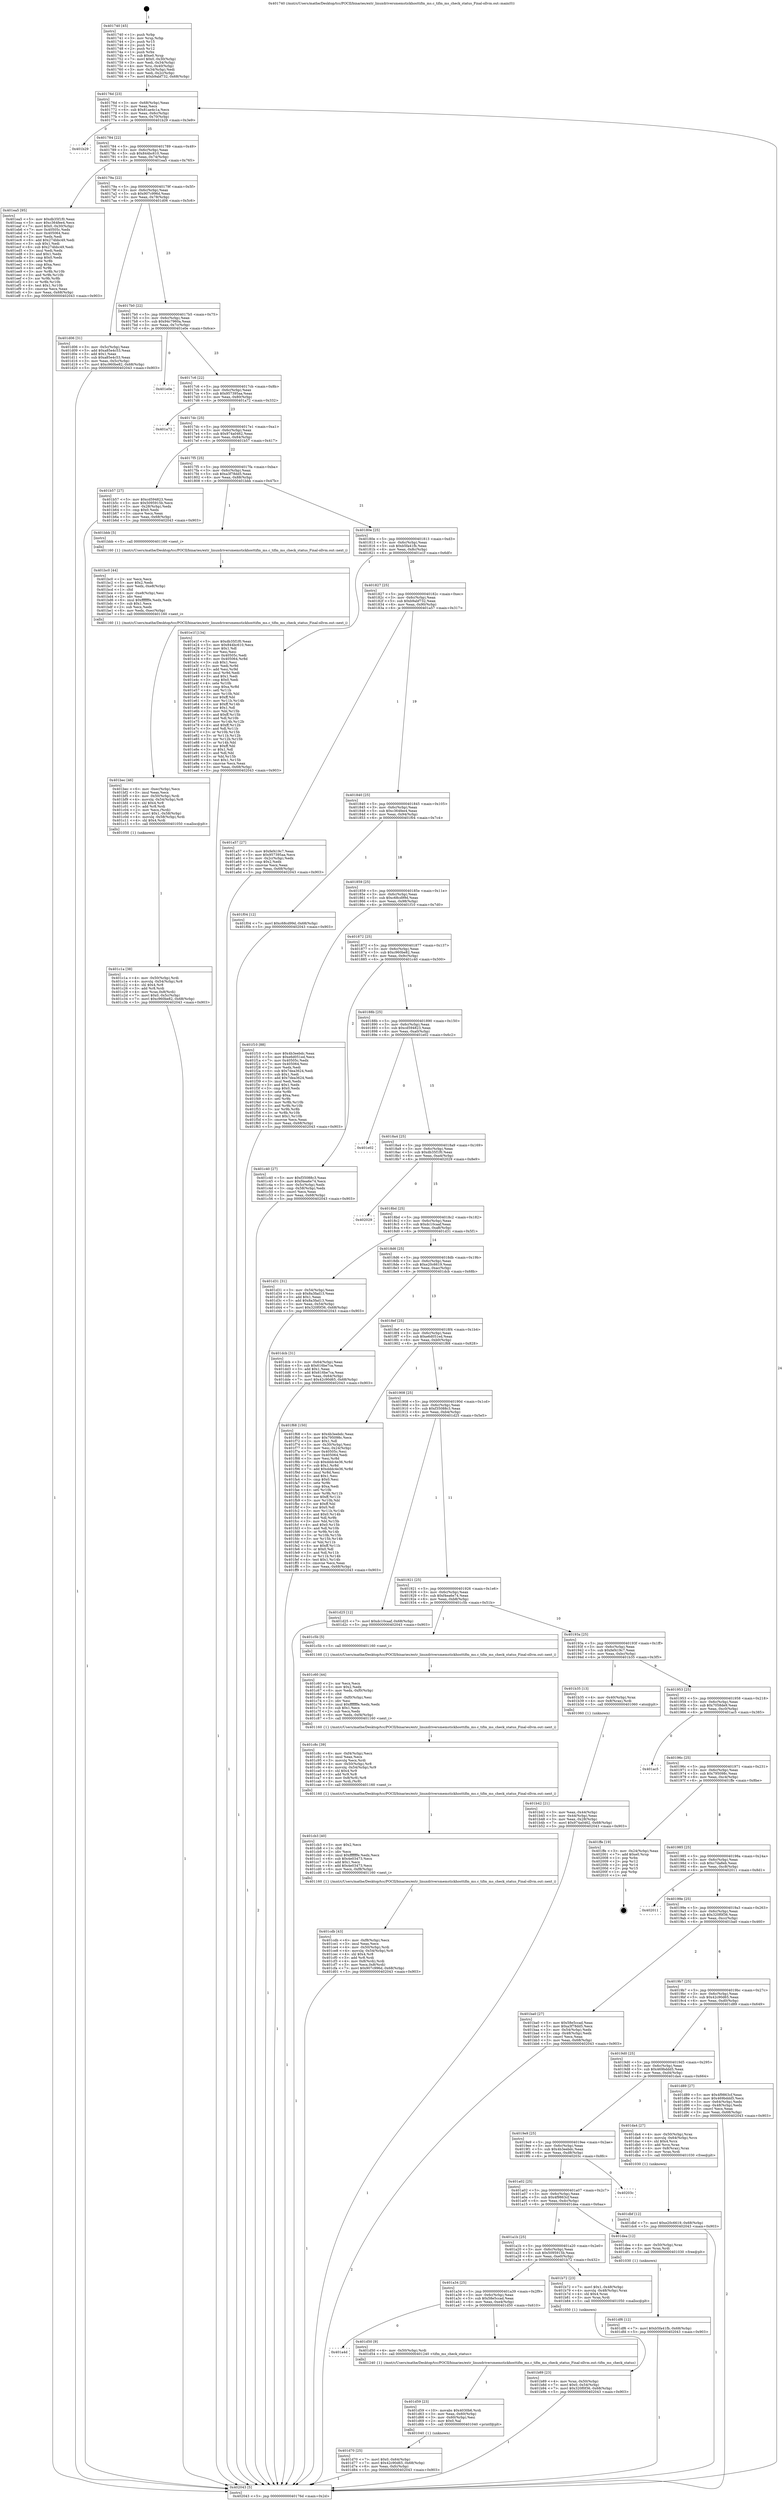 digraph "0x401740" {
  label = "0x401740 (/mnt/c/Users/mathe/Desktop/tcc/POCII/binaries/extr_linuxdriversmemstickhosttifm_ms.c_tifm_ms_check_status_Final-ollvm.out::main(0))"
  labelloc = "t"
  node[shape=record]

  Entry [label="",width=0.3,height=0.3,shape=circle,fillcolor=black,style=filled]
  "0x40176d" [label="{
     0x40176d [23]\l
     | [instrs]\l
     &nbsp;&nbsp;0x40176d \<+3\>: mov -0x68(%rbp),%eax\l
     &nbsp;&nbsp;0x401770 \<+2\>: mov %eax,%ecx\l
     &nbsp;&nbsp;0x401772 \<+6\>: sub $0x81ae4c1a,%ecx\l
     &nbsp;&nbsp;0x401778 \<+3\>: mov %eax,-0x6c(%rbp)\l
     &nbsp;&nbsp;0x40177b \<+3\>: mov %ecx,-0x70(%rbp)\l
     &nbsp;&nbsp;0x40177e \<+6\>: je 0000000000401b29 \<main+0x3e9\>\l
  }"]
  "0x401b29" [label="{
     0x401b29\l
  }", style=dashed]
  "0x401784" [label="{
     0x401784 [22]\l
     | [instrs]\l
     &nbsp;&nbsp;0x401784 \<+5\>: jmp 0000000000401789 \<main+0x49\>\l
     &nbsp;&nbsp;0x401789 \<+3\>: mov -0x6c(%rbp),%eax\l
     &nbsp;&nbsp;0x40178c \<+5\>: sub $0x844bc610,%eax\l
     &nbsp;&nbsp;0x401791 \<+3\>: mov %eax,-0x74(%rbp)\l
     &nbsp;&nbsp;0x401794 \<+6\>: je 0000000000401ea5 \<main+0x765\>\l
  }"]
  Exit [label="",width=0.3,height=0.3,shape=circle,fillcolor=black,style=filled,peripheries=2]
  "0x401ea5" [label="{
     0x401ea5 [95]\l
     | [instrs]\l
     &nbsp;&nbsp;0x401ea5 \<+5\>: mov $0xdb35f1f0,%eax\l
     &nbsp;&nbsp;0x401eaa \<+5\>: mov $0xc364fee4,%ecx\l
     &nbsp;&nbsp;0x401eaf \<+7\>: movl $0x0,-0x30(%rbp)\l
     &nbsp;&nbsp;0x401eb6 \<+7\>: mov 0x40505c,%edx\l
     &nbsp;&nbsp;0x401ebd \<+7\>: mov 0x405064,%esi\l
     &nbsp;&nbsp;0x401ec4 \<+2\>: mov %edx,%edi\l
     &nbsp;&nbsp;0x401ec6 \<+6\>: add $0x274bbc49,%edi\l
     &nbsp;&nbsp;0x401ecc \<+3\>: sub $0x1,%edi\l
     &nbsp;&nbsp;0x401ecf \<+6\>: sub $0x274bbc49,%edi\l
     &nbsp;&nbsp;0x401ed5 \<+3\>: imul %edi,%edx\l
     &nbsp;&nbsp;0x401ed8 \<+3\>: and $0x1,%edx\l
     &nbsp;&nbsp;0x401edb \<+3\>: cmp $0x0,%edx\l
     &nbsp;&nbsp;0x401ede \<+4\>: sete %r8b\l
     &nbsp;&nbsp;0x401ee2 \<+3\>: cmp $0xa,%esi\l
     &nbsp;&nbsp;0x401ee5 \<+4\>: setl %r9b\l
     &nbsp;&nbsp;0x401ee9 \<+3\>: mov %r8b,%r10b\l
     &nbsp;&nbsp;0x401eec \<+3\>: and %r9b,%r10b\l
     &nbsp;&nbsp;0x401eef \<+3\>: xor %r9b,%r8b\l
     &nbsp;&nbsp;0x401ef2 \<+3\>: or %r8b,%r10b\l
     &nbsp;&nbsp;0x401ef5 \<+4\>: test $0x1,%r10b\l
     &nbsp;&nbsp;0x401ef9 \<+3\>: cmovne %ecx,%eax\l
     &nbsp;&nbsp;0x401efc \<+3\>: mov %eax,-0x68(%rbp)\l
     &nbsp;&nbsp;0x401eff \<+5\>: jmp 0000000000402043 \<main+0x903\>\l
  }"]
  "0x40179a" [label="{
     0x40179a [22]\l
     | [instrs]\l
     &nbsp;&nbsp;0x40179a \<+5\>: jmp 000000000040179f \<main+0x5f\>\l
     &nbsp;&nbsp;0x40179f \<+3\>: mov -0x6c(%rbp),%eax\l
     &nbsp;&nbsp;0x4017a2 \<+5\>: sub $0x907c996d,%eax\l
     &nbsp;&nbsp;0x4017a7 \<+3\>: mov %eax,-0x78(%rbp)\l
     &nbsp;&nbsp;0x4017aa \<+6\>: je 0000000000401d06 \<main+0x5c6\>\l
  }"]
  "0x401df6" [label="{
     0x401df6 [12]\l
     | [instrs]\l
     &nbsp;&nbsp;0x401df6 \<+7\>: movl $0xb5fa41fb,-0x68(%rbp)\l
     &nbsp;&nbsp;0x401dfd \<+5\>: jmp 0000000000402043 \<main+0x903\>\l
  }"]
  "0x401d06" [label="{
     0x401d06 [31]\l
     | [instrs]\l
     &nbsp;&nbsp;0x401d06 \<+3\>: mov -0x5c(%rbp),%eax\l
     &nbsp;&nbsp;0x401d09 \<+5\>: add $0xa85e4c53,%eax\l
     &nbsp;&nbsp;0x401d0e \<+3\>: add $0x1,%eax\l
     &nbsp;&nbsp;0x401d11 \<+5\>: sub $0xa85e4c53,%eax\l
     &nbsp;&nbsp;0x401d16 \<+3\>: mov %eax,-0x5c(%rbp)\l
     &nbsp;&nbsp;0x401d19 \<+7\>: movl $0xc960be82,-0x68(%rbp)\l
     &nbsp;&nbsp;0x401d20 \<+5\>: jmp 0000000000402043 \<main+0x903\>\l
  }"]
  "0x4017b0" [label="{
     0x4017b0 [22]\l
     | [instrs]\l
     &nbsp;&nbsp;0x4017b0 \<+5\>: jmp 00000000004017b5 \<main+0x75\>\l
     &nbsp;&nbsp;0x4017b5 \<+3\>: mov -0x6c(%rbp),%eax\l
     &nbsp;&nbsp;0x4017b8 \<+5\>: sub $0x94c7960a,%eax\l
     &nbsp;&nbsp;0x4017bd \<+3\>: mov %eax,-0x7c(%rbp)\l
     &nbsp;&nbsp;0x4017c0 \<+6\>: je 0000000000401e0e \<main+0x6ce\>\l
  }"]
  "0x401dbf" [label="{
     0x401dbf [12]\l
     | [instrs]\l
     &nbsp;&nbsp;0x401dbf \<+7\>: movl $0xe20c6619,-0x68(%rbp)\l
     &nbsp;&nbsp;0x401dc6 \<+5\>: jmp 0000000000402043 \<main+0x903\>\l
  }"]
  "0x401e0e" [label="{
     0x401e0e\l
  }", style=dashed]
  "0x4017c6" [label="{
     0x4017c6 [22]\l
     | [instrs]\l
     &nbsp;&nbsp;0x4017c6 \<+5\>: jmp 00000000004017cb \<main+0x8b\>\l
     &nbsp;&nbsp;0x4017cb \<+3\>: mov -0x6c(%rbp),%eax\l
     &nbsp;&nbsp;0x4017ce \<+5\>: sub $0x957395aa,%eax\l
     &nbsp;&nbsp;0x4017d3 \<+3\>: mov %eax,-0x80(%rbp)\l
     &nbsp;&nbsp;0x4017d6 \<+6\>: je 0000000000401a72 \<main+0x332\>\l
  }"]
  "0x401d70" [label="{
     0x401d70 [25]\l
     | [instrs]\l
     &nbsp;&nbsp;0x401d70 \<+7\>: movl $0x0,-0x64(%rbp)\l
     &nbsp;&nbsp;0x401d77 \<+7\>: movl $0x42c90d65,-0x68(%rbp)\l
     &nbsp;&nbsp;0x401d7e \<+6\>: mov %eax,-0xfc(%rbp)\l
     &nbsp;&nbsp;0x401d84 \<+5\>: jmp 0000000000402043 \<main+0x903\>\l
  }"]
  "0x401a72" [label="{
     0x401a72\l
  }", style=dashed]
  "0x4017dc" [label="{
     0x4017dc [25]\l
     | [instrs]\l
     &nbsp;&nbsp;0x4017dc \<+5\>: jmp 00000000004017e1 \<main+0xa1\>\l
     &nbsp;&nbsp;0x4017e1 \<+3\>: mov -0x6c(%rbp),%eax\l
     &nbsp;&nbsp;0x4017e4 \<+5\>: sub $0x974a0462,%eax\l
     &nbsp;&nbsp;0x4017e9 \<+6\>: mov %eax,-0x84(%rbp)\l
     &nbsp;&nbsp;0x4017ef \<+6\>: je 0000000000401b57 \<main+0x417\>\l
  }"]
  "0x401d59" [label="{
     0x401d59 [23]\l
     | [instrs]\l
     &nbsp;&nbsp;0x401d59 \<+10\>: movabs $0x4030b6,%rdi\l
     &nbsp;&nbsp;0x401d63 \<+3\>: mov %eax,-0x60(%rbp)\l
     &nbsp;&nbsp;0x401d66 \<+3\>: mov -0x60(%rbp),%esi\l
     &nbsp;&nbsp;0x401d69 \<+2\>: mov $0x0,%al\l
     &nbsp;&nbsp;0x401d6b \<+5\>: call 0000000000401040 \<printf@plt\>\l
     | [calls]\l
     &nbsp;&nbsp;0x401040 \{1\} (unknown)\l
  }"]
  "0x401b57" [label="{
     0x401b57 [27]\l
     | [instrs]\l
     &nbsp;&nbsp;0x401b57 \<+5\>: mov $0xcd594823,%eax\l
     &nbsp;&nbsp;0x401b5c \<+5\>: mov $0x5095915b,%ecx\l
     &nbsp;&nbsp;0x401b61 \<+3\>: mov -0x28(%rbp),%edx\l
     &nbsp;&nbsp;0x401b64 \<+3\>: cmp $0x0,%edx\l
     &nbsp;&nbsp;0x401b67 \<+3\>: cmove %ecx,%eax\l
     &nbsp;&nbsp;0x401b6a \<+3\>: mov %eax,-0x68(%rbp)\l
     &nbsp;&nbsp;0x401b6d \<+5\>: jmp 0000000000402043 \<main+0x903\>\l
  }"]
  "0x4017f5" [label="{
     0x4017f5 [25]\l
     | [instrs]\l
     &nbsp;&nbsp;0x4017f5 \<+5\>: jmp 00000000004017fa \<main+0xba\>\l
     &nbsp;&nbsp;0x4017fa \<+3\>: mov -0x6c(%rbp),%eax\l
     &nbsp;&nbsp;0x4017fd \<+5\>: sub $0xa3f78dd5,%eax\l
     &nbsp;&nbsp;0x401802 \<+6\>: mov %eax,-0x88(%rbp)\l
     &nbsp;&nbsp;0x401808 \<+6\>: je 0000000000401bbb \<main+0x47b\>\l
  }"]
  "0x401a4d" [label="{
     0x401a4d\l
  }", style=dashed]
  "0x401bbb" [label="{
     0x401bbb [5]\l
     | [instrs]\l
     &nbsp;&nbsp;0x401bbb \<+5\>: call 0000000000401160 \<next_i\>\l
     | [calls]\l
     &nbsp;&nbsp;0x401160 \{1\} (/mnt/c/Users/mathe/Desktop/tcc/POCII/binaries/extr_linuxdriversmemstickhosttifm_ms.c_tifm_ms_check_status_Final-ollvm.out::next_i)\l
  }"]
  "0x40180e" [label="{
     0x40180e [25]\l
     | [instrs]\l
     &nbsp;&nbsp;0x40180e \<+5\>: jmp 0000000000401813 \<main+0xd3\>\l
     &nbsp;&nbsp;0x401813 \<+3\>: mov -0x6c(%rbp),%eax\l
     &nbsp;&nbsp;0x401816 \<+5\>: sub $0xb5fa41fb,%eax\l
     &nbsp;&nbsp;0x40181b \<+6\>: mov %eax,-0x8c(%rbp)\l
     &nbsp;&nbsp;0x401821 \<+6\>: je 0000000000401e1f \<main+0x6df\>\l
  }"]
  "0x401d50" [label="{
     0x401d50 [9]\l
     | [instrs]\l
     &nbsp;&nbsp;0x401d50 \<+4\>: mov -0x50(%rbp),%rdi\l
     &nbsp;&nbsp;0x401d54 \<+5\>: call 0000000000401240 \<tifm_ms_check_status\>\l
     | [calls]\l
     &nbsp;&nbsp;0x401240 \{1\} (/mnt/c/Users/mathe/Desktop/tcc/POCII/binaries/extr_linuxdriversmemstickhosttifm_ms.c_tifm_ms_check_status_Final-ollvm.out::tifm_ms_check_status)\l
  }"]
  "0x401e1f" [label="{
     0x401e1f [134]\l
     | [instrs]\l
     &nbsp;&nbsp;0x401e1f \<+5\>: mov $0xdb35f1f0,%eax\l
     &nbsp;&nbsp;0x401e24 \<+5\>: mov $0x844bc610,%ecx\l
     &nbsp;&nbsp;0x401e29 \<+2\>: mov $0x1,%dl\l
     &nbsp;&nbsp;0x401e2b \<+2\>: xor %esi,%esi\l
     &nbsp;&nbsp;0x401e2d \<+7\>: mov 0x40505c,%edi\l
     &nbsp;&nbsp;0x401e34 \<+8\>: mov 0x405064,%r8d\l
     &nbsp;&nbsp;0x401e3c \<+3\>: sub $0x1,%esi\l
     &nbsp;&nbsp;0x401e3f \<+3\>: mov %edi,%r9d\l
     &nbsp;&nbsp;0x401e42 \<+3\>: add %esi,%r9d\l
     &nbsp;&nbsp;0x401e45 \<+4\>: imul %r9d,%edi\l
     &nbsp;&nbsp;0x401e49 \<+3\>: and $0x1,%edi\l
     &nbsp;&nbsp;0x401e4c \<+3\>: cmp $0x0,%edi\l
     &nbsp;&nbsp;0x401e4f \<+4\>: sete %r10b\l
     &nbsp;&nbsp;0x401e53 \<+4\>: cmp $0xa,%r8d\l
     &nbsp;&nbsp;0x401e57 \<+4\>: setl %r11b\l
     &nbsp;&nbsp;0x401e5b \<+3\>: mov %r10b,%bl\l
     &nbsp;&nbsp;0x401e5e \<+3\>: xor $0xff,%bl\l
     &nbsp;&nbsp;0x401e61 \<+3\>: mov %r11b,%r14b\l
     &nbsp;&nbsp;0x401e64 \<+4\>: xor $0xff,%r14b\l
     &nbsp;&nbsp;0x401e68 \<+3\>: xor $0x1,%dl\l
     &nbsp;&nbsp;0x401e6b \<+3\>: mov %bl,%r15b\l
     &nbsp;&nbsp;0x401e6e \<+4\>: and $0xff,%r15b\l
     &nbsp;&nbsp;0x401e72 \<+3\>: and %dl,%r10b\l
     &nbsp;&nbsp;0x401e75 \<+3\>: mov %r14b,%r12b\l
     &nbsp;&nbsp;0x401e78 \<+4\>: and $0xff,%r12b\l
     &nbsp;&nbsp;0x401e7c \<+3\>: and %dl,%r11b\l
     &nbsp;&nbsp;0x401e7f \<+3\>: or %r10b,%r15b\l
     &nbsp;&nbsp;0x401e82 \<+3\>: or %r11b,%r12b\l
     &nbsp;&nbsp;0x401e85 \<+3\>: xor %r12b,%r15b\l
     &nbsp;&nbsp;0x401e88 \<+3\>: or %r14b,%bl\l
     &nbsp;&nbsp;0x401e8b \<+3\>: xor $0xff,%bl\l
     &nbsp;&nbsp;0x401e8e \<+3\>: or $0x1,%dl\l
     &nbsp;&nbsp;0x401e91 \<+2\>: and %dl,%bl\l
     &nbsp;&nbsp;0x401e93 \<+3\>: or %bl,%r15b\l
     &nbsp;&nbsp;0x401e96 \<+4\>: test $0x1,%r15b\l
     &nbsp;&nbsp;0x401e9a \<+3\>: cmovne %ecx,%eax\l
     &nbsp;&nbsp;0x401e9d \<+3\>: mov %eax,-0x68(%rbp)\l
     &nbsp;&nbsp;0x401ea0 \<+5\>: jmp 0000000000402043 \<main+0x903\>\l
  }"]
  "0x401827" [label="{
     0x401827 [25]\l
     | [instrs]\l
     &nbsp;&nbsp;0x401827 \<+5\>: jmp 000000000040182c \<main+0xec\>\l
     &nbsp;&nbsp;0x40182c \<+3\>: mov -0x6c(%rbp),%eax\l
     &nbsp;&nbsp;0x40182f \<+5\>: sub $0xb9abf732,%eax\l
     &nbsp;&nbsp;0x401834 \<+6\>: mov %eax,-0x90(%rbp)\l
     &nbsp;&nbsp;0x40183a \<+6\>: je 0000000000401a57 \<main+0x317\>\l
  }"]
  "0x401cdb" [label="{
     0x401cdb [43]\l
     | [instrs]\l
     &nbsp;&nbsp;0x401cdb \<+6\>: mov -0xf8(%rbp),%ecx\l
     &nbsp;&nbsp;0x401ce1 \<+3\>: imul %eax,%ecx\l
     &nbsp;&nbsp;0x401ce4 \<+4\>: mov -0x50(%rbp),%rdi\l
     &nbsp;&nbsp;0x401ce8 \<+4\>: movslq -0x54(%rbp),%r8\l
     &nbsp;&nbsp;0x401cec \<+4\>: shl $0x4,%r8\l
     &nbsp;&nbsp;0x401cf0 \<+3\>: add %r8,%rdi\l
     &nbsp;&nbsp;0x401cf3 \<+4\>: mov 0x8(%rdi),%rdi\l
     &nbsp;&nbsp;0x401cf7 \<+3\>: mov %ecx,0x8(%rdi)\l
     &nbsp;&nbsp;0x401cfa \<+7\>: movl $0x907c996d,-0x68(%rbp)\l
     &nbsp;&nbsp;0x401d01 \<+5\>: jmp 0000000000402043 \<main+0x903\>\l
  }"]
  "0x401a57" [label="{
     0x401a57 [27]\l
     | [instrs]\l
     &nbsp;&nbsp;0x401a57 \<+5\>: mov $0xfef419c7,%eax\l
     &nbsp;&nbsp;0x401a5c \<+5\>: mov $0x957395aa,%ecx\l
     &nbsp;&nbsp;0x401a61 \<+3\>: mov -0x2c(%rbp),%edx\l
     &nbsp;&nbsp;0x401a64 \<+3\>: cmp $0x2,%edx\l
     &nbsp;&nbsp;0x401a67 \<+3\>: cmovne %ecx,%eax\l
     &nbsp;&nbsp;0x401a6a \<+3\>: mov %eax,-0x68(%rbp)\l
     &nbsp;&nbsp;0x401a6d \<+5\>: jmp 0000000000402043 \<main+0x903\>\l
  }"]
  "0x401840" [label="{
     0x401840 [25]\l
     | [instrs]\l
     &nbsp;&nbsp;0x401840 \<+5\>: jmp 0000000000401845 \<main+0x105\>\l
     &nbsp;&nbsp;0x401845 \<+3\>: mov -0x6c(%rbp),%eax\l
     &nbsp;&nbsp;0x401848 \<+5\>: sub $0xc364fee4,%eax\l
     &nbsp;&nbsp;0x40184d \<+6\>: mov %eax,-0x94(%rbp)\l
     &nbsp;&nbsp;0x401853 \<+6\>: je 0000000000401f04 \<main+0x7c4\>\l
  }"]
  "0x402043" [label="{
     0x402043 [5]\l
     | [instrs]\l
     &nbsp;&nbsp;0x402043 \<+5\>: jmp 000000000040176d \<main+0x2d\>\l
  }"]
  "0x401740" [label="{
     0x401740 [45]\l
     | [instrs]\l
     &nbsp;&nbsp;0x401740 \<+1\>: push %rbp\l
     &nbsp;&nbsp;0x401741 \<+3\>: mov %rsp,%rbp\l
     &nbsp;&nbsp;0x401744 \<+2\>: push %r15\l
     &nbsp;&nbsp;0x401746 \<+2\>: push %r14\l
     &nbsp;&nbsp;0x401748 \<+2\>: push %r12\l
     &nbsp;&nbsp;0x40174a \<+1\>: push %rbx\l
     &nbsp;&nbsp;0x40174b \<+7\>: sub $0xe0,%rsp\l
     &nbsp;&nbsp;0x401752 \<+7\>: movl $0x0,-0x30(%rbp)\l
     &nbsp;&nbsp;0x401759 \<+3\>: mov %edi,-0x34(%rbp)\l
     &nbsp;&nbsp;0x40175c \<+4\>: mov %rsi,-0x40(%rbp)\l
     &nbsp;&nbsp;0x401760 \<+3\>: mov -0x34(%rbp),%edi\l
     &nbsp;&nbsp;0x401763 \<+3\>: mov %edi,-0x2c(%rbp)\l
     &nbsp;&nbsp;0x401766 \<+7\>: movl $0xb9abf732,-0x68(%rbp)\l
  }"]
  "0x401cb3" [label="{
     0x401cb3 [40]\l
     | [instrs]\l
     &nbsp;&nbsp;0x401cb3 \<+5\>: mov $0x2,%ecx\l
     &nbsp;&nbsp;0x401cb8 \<+1\>: cltd\l
     &nbsp;&nbsp;0x401cb9 \<+2\>: idiv %ecx\l
     &nbsp;&nbsp;0x401cbb \<+6\>: imul $0xfffffffe,%edx,%ecx\l
     &nbsp;&nbsp;0x401cc1 \<+6\>: sub $0x4e03473,%ecx\l
     &nbsp;&nbsp;0x401cc7 \<+3\>: add $0x1,%ecx\l
     &nbsp;&nbsp;0x401cca \<+6\>: add $0x4e03473,%ecx\l
     &nbsp;&nbsp;0x401cd0 \<+6\>: mov %ecx,-0xf8(%rbp)\l
     &nbsp;&nbsp;0x401cd6 \<+5\>: call 0000000000401160 \<next_i\>\l
     | [calls]\l
     &nbsp;&nbsp;0x401160 \{1\} (/mnt/c/Users/mathe/Desktop/tcc/POCII/binaries/extr_linuxdriversmemstickhosttifm_ms.c_tifm_ms_check_status_Final-ollvm.out::next_i)\l
  }"]
  "0x401f04" [label="{
     0x401f04 [12]\l
     | [instrs]\l
     &nbsp;&nbsp;0x401f04 \<+7\>: movl $0xc68cd99d,-0x68(%rbp)\l
     &nbsp;&nbsp;0x401f0b \<+5\>: jmp 0000000000402043 \<main+0x903\>\l
  }"]
  "0x401859" [label="{
     0x401859 [25]\l
     | [instrs]\l
     &nbsp;&nbsp;0x401859 \<+5\>: jmp 000000000040185e \<main+0x11e\>\l
     &nbsp;&nbsp;0x40185e \<+3\>: mov -0x6c(%rbp),%eax\l
     &nbsp;&nbsp;0x401861 \<+5\>: sub $0xc68cd99d,%eax\l
     &nbsp;&nbsp;0x401866 \<+6\>: mov %eax,-0x98(%rbp)\l
     &nbsp;&nbsp;0x40186c \<+6\>: je 0000000000401f10 \<main+0x7d0\>\l
  }"]
  "0x401c8c" [label="{
     0x401c8c [39]\l
     | [instrs]\l
     &nbsp;&nbsp;0x401c8c \<+6\>: mov -0xf4(%rbp),%ecx\l
     &nbsp;&nbsp;0x401c92 \<+3\>: imul %eax,%ecx\l
     &nbsp;&nbsp;0x401c95 \<+3\>: movslq %ecx,%rdi\l
     &nbsp;&nbsp;0x401c98 \<+4\>: mov -0x50(%rbp),%r8\l
     &nbsp;&nbsp;0x401c9c \<+4\>: movslq -0x54(%rbp),%r9\l
     &nbsp;&nbsp;0x401ca0 \<+4\>: shl $0x4,%r9\l
     &nbsp;&nbsp;0x401ca4 \<+3\>: add %r9,%r8\l
     &nbsp;&nbsp;0x401ca7 \<+4\>: mov 0x8(%r8),%r8\l
     &nbsp;&nbsp;0x401cab \<+3\>: mov %rdi,(%r8)\l
     &nbsp;&nbsp;0x401cae \<+5\>: call 0000000000401160 \<next_i\>\l
     | [calls]\l
     &nbsp;&nbsp;0x401160 \{1\} (/mnt/c/Users/mathe/Desktop/tcc/POCII/binaries/extr_linuxdriversmemstickhosttifm_ms.c_tifm_ms_check_status_Final-ollvm.out::next_i)\l
  }"]
  "0x401f10" [label="{
     0x401f10 [88]\l
     | [instrs]\l
     &nbsp;&nbsp;0x401f10 \<+5\>: mov $0x4b3eebdc,%eax\l
     &nbsp;&nbsp;0x401f15 \<+5\>: mov $0xe6d051ed,%ecx\l
     &nbsp;&nbsp;0x401f1a \<+7\>: mov 0x40505c,%edx\l
     &nbsp;&nbsp;0x401f21 \<+7\>: mov 0x405064,%esi\l
     &nbsp;&nbsp;0x401f28 \<+2\>: mov %edx,%edi\l
     &nbsp;&nbsp;0x401f2a \<+6\>: sub $0x7dea3624,%edi\l
     &nbsp;&nbsp;0x401f30 \<+3\>: sub $0x1,%edi\l
     &nbsp;&nbsp;0x401f33 \<+6\>: add $0x7dea3624,%edi\l
     &nbsp;&nbsp;0x401f39 \<+3\>: imul %edi,%edx\l
     &nbsp;&nbsp;0x401f3c \<+3\>: and $0x1,%edx\l
     &nbsp;&nbsp;0x401f3f \<+3\>: cmp $0x0,%edx\l
     &nbsp;&nbsp;0x401f42 \<+4\>: sete %r8b\l
     &nbsp;&nbsp;0x401f46 \<+3\>: cmp $0xa,%esi\l
     &nbsp;&nbsp;0x401f49 \<+4\>: setl %r9b\l
     &nbsp;&nbsp;0x401f4d \<+3\>: mov %r8b,%r10b\l
     &nbsp;&nbsp;0x401f50 \<+3\>: and %r9b,%r10b\l
     &nbsp;&nbsp;0x401f53 \<+3\>: xor %r9b,%r8b\l
     &nbsp;&nbsp;0x401f56 \<+3\>: or %r8b,%r10b\l
     &nbsp;&nbsp;0x401f59 \<+4\>: test $0x1,%r10b\l
     &nbsp;&nbsp;0x401f5d \<+3\>: cmovne %ecx,%eax\l
     &nbsp;&nbsp;0x401f60 \<+3\>: mov %eax,-0x68(%rbp)\l
     &nbsp;&nbsp;0x401f63 \<+5\>: jmp 0000000000402043 \<main+0x903\>\l
  }"]
  "0x401872" [label="{
     0x401872 [25]\l
     | [instrs]\l
     &nbsp;&nbsp;0x401872 \<+5\>: jmp 0000000000401877 \<main+0x137\>\l
     &nbsp;&nbsp;0x401877 \<+3\>: mov -0x6c(%rbp),%eax\l
     &nbsp;&nbsp;0x40187a \<+5\>: sub $0xc960be82,%eax\l
     &nbsp;&nbsp;0x40187f \<+6\>: mov %eax,-0x9c(%rbp)\l
     &nbsp;&nbsp;0x401885 \<+6\>: je 0000000000401c40 \<main+0x500\>\l
  }"]
  "0x401c60" [label="{
     0x401c60 [44]\l
     | [instrs]\l
     &nbsp;&nbsp;0x401c60 \<+2\>: xor %ecx,%ecx\l
     &nbsp;&nbsp;0x401c62 \<+5\>: mov $0x2,%edx\l
     &nbsp;&nbsp;0x401c67 \<+6\>: mov %edx,-0xf0(%rbp)\l
     &nbsp;&nbsp;0x401c6d \<+1\>: cltd\l
     &nbsp;&nbsp;0x401c6e \<+6\>: mov -0xf0(%rbp),%esi\l
     &nbsp;&nbsp;0x401c74 \<+2\>: idiv %esi\l
     &nbsp;&nbsp;0x401c76 \<+6\>: imul $0xfffffffe,%edx,%edx\l
     &nbsp;&nbsp;0x401c7c \<+3\>: sub $0x1,%ecx\l
     &nbsp;&nbsp;0x401c7f \<+2\>: sub %ecx,%edx\l
     &nbsp;&nbsp;0x401c81 \<+6\>: mov %edx,-0xf4(%rbp)\l
     &nbsp;&nbsp;0x401c87 \<+5\>: call 0000000000401160 \<next_i\>\l
     | [calls]\l
     &nbsp;&nbsp;0x401160 \{1\} (/mnt/c/Users/mathe/Desktop/tcc/POCII/binaries/extr_linuxdriversmemstickhosttifm_ms.c_tifm_ms_check_status_Final-ollvm.out::next_i)\l
  }"]
  "0x401c40" [label="{
     0x401c40 [27]\l
     | [instrs]\l
     &nbsp;&nbsp;0x401c40 \<+5\>: mov $0xf35088c3,%eax\l
     &nbsp;&nbsp;0x401c45 \<+5\>: mov $0xf4ea6e74,%ecx\l
     &nbsp;&nbsp;0x401c4a \<+3\>: mov -0x5c(%rbp),%edx\l
     &nbsp;&nbsp;0x401c4d \<+3\>: cmp -0x58(%rbp),%edx\l
     &nbsp;&nbsp;0x401c50 \<+3\>: cmovl %ecx,%eax\l
     &nbsp;&nbsp;0x401c53 \<+3\>: mov %eax,-0x68(%rbp)\l
     &nbsp;&nbsp;0x401c56 \<+5\>: jmp 0000000000402043 \<main+0x903\>\l
  }"]
  "0x40188b" [label="{
     0x40188b [25]\l
     | [instrs]\l
     &nbsp;&nbsp;0x40188b \<+5\>: jmp 0000000000401890 \<main+0x150\>\l
     &nbsp;&nbsp;0x401890 \<+3\>: mov -0x6c(%rbp),%eax\l
     &nbsp;&nbsp;0x401893 \<+5\>: sub $0xcd594823,%eax\l
     &nbsp;&nbsp;0x401898 \<+6\>: mov %eax,-0xa0(%rbp)\l
     &nbsp;&nbsp;0x40189e \<+6\>: je 0000000000401e02 \<main+0x6c2\>\l
  }"]
  "0x401c1a" [label="{
     0x401c1a [38]\l
     | [instrs]\l
     &nbsp;&nbsp;0x401c1a \<+4\>: mov -0x50(%rbp),%rdi\l
     &nbsp;&nbsp;0x401c1e \<+4\>: movslq -0x54(%rbp),%r8\l
     &nbsp;&nbsp;0x401c22 \<+4\>: shl $0x4,%r8\l
     &nbsp;&nbsp;0x401c26 \<+3\>: add %r8,%rdi\l
     &nbsp;&nbsp;0x401c29 \<+4\>: mov %rax,0x8(%rdi)\l
     &nbsp;&nbsp;0x401c2d \<+7\>: movl $0x0,-0x5c(%rbp)\l
     &nbsp;&nbsp;0x401c34 \<+7\>: movl $0xc960be82,-0x68(%rbp)\l
     &nbsp;&nbsp;0x401c3b \<+5\>: jmp 0000000000402043 \<main+0x903\>\l
  }"]
  "0x401e02" [label="{
     0x401e02\l
  }", style=dashed]
  "0x4018a4" [label="{
     0x4018a4 [25]\l
     | [instrs]\l
     &nbsp;&nbsp;0x4018a4 \<+5\>: jmp 00000000004018a9 \<main+0x169\>\l
     &nbsp;&nbsp;0x4018a9 \<+3\>: mov -0x6c(%rbp),%eax\l
     &nbsp;&nbsp;0x4018ac \<+5\>: sub $0xdb35f1f0,%eax\l
     &nbsp;&nbsp;0x4018b1 \<+6\>: mov %eax,-0xa4(%rbp)\l
     &nbsp;&nbsp;0x4018b7 \<+6\>: je 0000000000402029 \<main+0x8e9\>\l
  }"]
  "0x401bec" [label="{
     0x401bec [46]\l
     | [instrs]\l
     &nbsp;&nbsp;0x401bec \<+6\>: mov -0xec(%rbp),%ecx\l
     &nbsp;&nbsp;0x401bf2 \<+3\>: imul %eax,%ecx\l
     &nbsp;&nbsp;0x401bf5 \<+4\>: mov -0x50(%rbp),%rdi\l
     &nbsp;&nbsp;0x401bf9 \<+4\>: movslq -0x54(%rbp),%r8\l
     &nbsp;&nbsp;0x401bfd \<+4\>: shl $0x4,%r8\l
     &nbsp;&nbsp;0x401c01 \<+3\>: add %r8,%rdi\l
     &nbsp;&nbsp;0x401c04 \<+2\>: mov %ecx,(%rdi)\l
     &nbsp;&nbsp;0x401c06 \<+7\>: movl $0x1,-0x58(%rbp)\l
     &nbsp;&nbsp;0x401c0d \<+4\>: movslq -0x58(%rbp),%rdi\l
     &nbsp;&nbsp;0x401c11 \<+4\>: shl $0x4,%rdi\l
     &nbsp;&nbsp;0x401c15 \<+5\>: call 0000000000401050 \<malloc@plt\>\l
     | [calls]\l
     &nbsp;&nbsp;0x401050 \{1\} (unknown)\l
  }"]
  "0x402029" [label="{
     0x402029\l
  }", style=dashed]
  "0x4018bd" [label="{
     0x4018bd [25]\l
     | [instrs]\l
     &nbsp;&nbsp;0x4018bd \<+5\>: jmp 00000000004018c2 \<main+0x182\>\l
     &nbsp;&nbsp;0x4018c2 \<+3\>: mov -0x6c(%rbp),%eax\l
     &nbsp;&nbsp;0x4018c5 \<+5\>: sub $0xdc10caaf,%eax\l
     &nbsp;&nbsp;0x4018ca \<+6\>: mov %eax,-0xa8(%rbp)\l
     &nbsp;&nbsp;0x4018d0 \<+6\>: je 0000000000401d31 \<main+0x5f1\>\l
  }"]
  "0x401bc0" [label="{
     0x401bc0 [44]\l
     | [instrs]\l
     &nbsp;&nbsp;0x401bc0 \<+2\>: xor %ecx,%ecx\l
     &nbsp;&nbsp;0x401bc2 \<+5\>: mov $0x2,%edx\l
     &nbsp;&nbsp;0x401bc7 \<+6\>: mov %edx,-0xe8(%rbp)\l
     &nbsp;&nbsp;0x401bcd \<+1\>: cltd\l
     &nbsp;&nbsp;0x401bce \<+6\>: mov -0xe8(%rbp),%esi\l
     &nbsp;&nbsp;0x401bd4 \<+2\>: idiv %esi\l
     &nbsp;&nbsp;0x401bd6 \<+6\>: imul $0xfffffffe,%edx,%edx\l
     &nbsp;&nbsp;0x401bdc \<+3\>: sub $0x1,%ecx\l
     &nbsp;&nbsp;0x401bdf \<+2\>: sub %ecx,%edx\l
     &nbsp;&nbsp;0x401be1 \<+6\>: mov %edx,-0xec(%rbp)\l
     &nbsp;&nbsp;0x401be7 \<+5\>: call 0000000000401160 \<next_i\>\l
     | [calls]\l
     &nbsp;&nbsp;0x401160 \{1\} (/mnt/c/Users/mathe/Desktop/tcc/POCII/binaries/extr_linuxdriversmemstickhosttifm_ms.c_tifm_ms_check_status_Final-ollvm.out::next_i)\l
  }"]
  "0x401d31" [label="{
     0x401d31 [31]\l
     | [instrs]\l
     &nbsp;&nbsp;0x401d31 \<+3\>: mov -0x54(%rbp),%eax\l
     &nbsp;&nbsp;0x401d34 \<+5\>: sub $0x8a3fad13,%eax\l
     &nbsp;&nbsp;0x401d39 \<+3\>: add $0x1,%eax\l
     &nbsp;&nbsp;0x401d3c \<+5\>: add $0x8a3fad13,%eax\l
     &nbsp;&nbsp;0x401d41 \<+3\>: mov %eax,-0x54(%rbp)\l
     &nbsp;&nbsp;0x401d44 \<+7\>: movl $0x320f0f36,-0x68(%rbp)\l
     &nbsp;&nbsp;0x401d4b \<+5\>: jmp 0000000000402043 \<main+0x903\>\l
  }"]
  "0x4018d6" [label="{
     0x4018d6 [25]\l
     | [instrs]\l
     &nbsp;&nbsp;0x4018d6 \<+5\>: jmp 00000000004018db \<main+0x19b\>\l
     &nbsp;&nbsp;0x4018db \<+3\>: mov -0x6c(%rbp),%eax\l
     &nbsp;&nbsp;0x4018de \<+5\>: sub $0xe20c6619,%eax\l
     &nbsp;&nbsp;0x4018e3 \<+6\>: mov %eax,-0xac(%rbp)\l
     &nbsp;&nbsp;0x4018e9 \<+6\>: je 0000000000401dcb \<main+0x68b\>\l
  }"]
  "0x401b89" [label="{
     0x401b89 [23]\l
     | [instrs]\l
     &nbsp;&nbsp;0x401b89 \<+4\>: mov %rax,-0x50(%rbp)\l
     &nbsp;&nbsp;0x401b8d \<+7\>: movl $0x0,-0x54(%rbp)\l
     &nbsp;&nbsp;0x401b94 \<+7\>: movl $0x320f0f36,-0x68(%rbp)\l
     &nbsp;&nbsp;0x401b9b \<+5\>: jmp 0000000000402043 \<main+0x903\>\l
  }"]
  "0x401dcb" [label="{
     0x401dcb [31]\l
     | [instrs]\l
     &nbsp;&nbsp;0x401dcb \<+3\>: mov -0x64(%rbp),%eax\l
     &nbsp;&nbsp;0x401dce \<+5\>: sub $0x616be7ca,%eax\l
     &nbsp;&nbsp;0x401dd3 \<+3\>: add $0x1,%eax\l
     &nbsp;&nbsp;0x401dd6 \<+5\>: add $0x616be7ca,%eax\l
     &nbsp;&nbsp;0x401ddb \<+3\>: mov %eax,-0x64(%rbp)\l
     &nbsp;&nbsp;0x401dde \<+7\>: movl $0x42c90d65,-0x68(%rbp)\l
     &nbsp;&nbsp;0x401de5 \<+5\>: jmp 0000000000402043 \<main+0x903\>\l
  }"]
  "0x4018ef" [label="{
     0x4018ef [25]\l
     | [instrs]\l
     &nbsp;&nbsp;0x4018ef \<+5\>: jmp 00000000004018f4 \<main+0x1b4\>\l
     &nbsp;&nbsp;0x4018f4 \<+3\>: mov -0x6c(%rbp),%eax\l
     &nbsp;&nbsp;0x4018f7 \<+5\>: sub $0xe6d051ed,%eax\l
     &nbsp;&nbsp;0x4018fc \<+6\>: mov %eax,-0xb0(%rbp)\l
     &nbsp;&nbsp;0x401902 \<+6\>: je 0000000000401f68 \<main+0x828\>\l
  }"]
  "0x401a34" [label="{
     0x401a34 [25]\l
     | [instrs]\l
     &nbsp;&nbsp;0x401a34 \<+5\>: jmp 0000000000401a39 \<main+0x2f9\>\l
     &nbsp;&nbsp;0x401a39 \<+3\>: mov -0x6c(%rbp),%eax\l
     &nbsp;&nbsp;0x401a3c \<+5\>: sub $0x58e5ccad,%eax\l
     &nbsp;&nbsp;0x401a41 \<+6\>: mov %eax,-0xe4(%rbp)\l
     &nbsp;&nbsp;0x401a47 \<+6\>: je 0000000000401d50 \<main+0x610\>\l
  }"]
  "0x401f68" [label="{
     0x401f68 [150]\l
     | [instrs]\l
     &nbsp;&nbsp;0x401f68 \<+5\>: mov $0x4b3eebdc,%eax\l
     &nbsp;&nbsp;0x401f6d \<+5\>: mov $0x795098c,%ecx\l
     &nbsp;&nbsp;0x401f72 \<+2\>: mov $0x1,%dl\l
     &nbsp;&nbsp;0x401f74 \<+3\>: mov -0x30(%rbp),%esi\l
     &nbsp;&nbsp;0x401f77 \<+3\>: mov %esi,-0x24(%rbp)\l
     &nbsp;&nbsp;0x401f7a \<+7\>: mov 0x40505c,%esi\l
     &nbsp;&nbsp;0x401f81 \<+7\>: mov 0x405064,%edi\l
     &nbsp;&nbsp;0x401f88 \<+3\>: mov %esi,%r8d\l
     &nbsp;&nbsp;0x401f8b \<+7\>: sub $0xdddc4e36,%r8d\l
     &nbsp;&nbsp;0x401f92 \<+4\>: sub $0x1,%r8d\l
     &nbsp;&nbsp;0x401f96 \<+7\>: add $0xdddc4e36,%r8d\l
     &nbsp;&nbsp;0x401f9d \<+4\>: imul %r8d,%esi\l
     &nbsp;&nbsp;0x401fa1 \<+3\>: and $0x1,%esi\l
     &nbsp;&nbsp;0x401fa4 \<+3\>: cmp $0x0,%esi\l
     &nbsp;&nbsp;0x401fa7 \<+4\>: sete %r9b\l
     &nbsp;&nbsp;0x401fab \<+3\>: cmp $0xa,%edi\l
     &nbsp;&nbsp;0x401fae \<+4\>: setl %r10b\l
     &nbsp;&nbsp;0x401fb2 \<+3\>: mov %r9b,%r11b\l
     &nbsp;&nbsp;0x401fb5 \<+4\>: xor $0xff,%r11b\l
     &nbsp;&nbsp;0x401fb9 \<+3\>: mov %r10b,%bl\l
     &nbsp;&nbsp;0x401fbc \<+3\>: xor $0xff,%bl\l
     &nbsp;&nbsp;0x401fbf \<+3\>: xor $0x0,%dl\l
     &nbsp;&nbsp;0x401fc2 \<+3\>: mov %r11b,%r14b\l
     &nbsp;&nbsp;0x401fc5 \<+4\>: and $0x0,%r14b\l
     &nbsp;&nbsp;0x401fc9 \<+3\>: and %dl,%r9b\l
     &nbsp;&nbsp;0x401fcc \<+3\>: mov %bl,%r15b\l
     &nbsp;&nbsp;0x401fcf \<+4\>: and $0x0,%r15b\l
     &nbsp;&nbsp;0x401fd3 \<+3\>: and %dl,%r10b\l
     &nbsp;&nbsp;0x401fd6 \<+3\>: or %r9b,%r14b\l
     &nbsp;&nbsp;0x401fd9 \<+3\>: or %r10b,%r15b\l
     &nbsp;&nbsp;0x401fdc \<+3\>: xor %r15b,%r14b\l
     &nbsp;&nbsp;0x401fdf \<+3\>: or %bl,%r11b\l
     &nbsp;&nbsp;0x401fe2 \<+4\>: xor $0xff,%r11b\l
     &nbsp;&nbsp;0x401fe6 \<+3\>: or $0x0,%dl\l
     &nbsp;&nbsp;0x401fe9 \<+3\>: and %dl,%r11b\l
     &nbsp;&nbsp;0x401fec \<+3\>: or %r11b,%r14b\l
     &nbsp;&nbsp;0x401fef \<+4\>: test $0x1,%r14b\l
     &nbsp;&nbsp;0x401ff3 \<+3\>: cmovne %ecx,%eax\l
     &nbsp;&nbsp;0x401ff6 \<+3\>: mov %eax,-0x68(%rbp)\l
     &nbsp;&nbsp;0x401ff9 \<+5\>: jmp 0000000000402043 \<main+0x903\>\l
  }"]
  "0x401908" [label="{
     0x401908 [25]\l
     | [instrs]\l
     &nbsp;&nbsp;0x401908 \<+5\>: jmp 000000000040190d \<main+0x1cd\>\l
     &nbsp;&nbsp;0x40190d \<+3\>: mov -0x6c(%rbp),%eax\l
     &nbsp;&nbsp;0x401910 \<+5\>: sub $0xf35088c3,%eax\l
     &nbsp;&nbsp;0x401915 \<+6\>: mov %eax,-0xb4(%rbp)\l
     &nbsp;&nbsp;0x40191b \<+6\>: je 0000000000401d25 \<main+0x5e5\>\l
  }"]
  "0x401b72" [label="{
     0x401b72 [23]\l
     | [instrs]\l
     &nbsp;&nbsp;0x401b72 \<+7\>: movl $0x1,-0x48(%rbp)\l
     &nbsp;&nbsp;0x401b79 \<+4\>: movslq -0x48(%rbp),%rax\l
     &nbsp;&nbsp;0x401b7d \<+4\>: shl $0x4,%rax\l
     &nbsp;&nbsp;0x401b81 \<+3\>: mov %rax,%rdi\l
     &nbsp;&nbsp;0x401b84 \<+5\>: call 0000000000401050 \<malloc@plt\>\l
     | [calls]\l
     &nbsp;&nbsp;0x401050 \{1\} (unknown)\l
  }"]
  "0x401d25" [label="{
     0x401d25 [12]\l
     | [instrs]\l
     &nbsp;&nbsp;0x401d25 \<+7\>: movl $0xdc10caaf,-0x68(%rbp)\l
     &nbsp;&nbsp;0x401d2c \<+5\>: jmp 0000000000402043 \<main+0x903\>\l
  }"]
  "0x401921" [label="{
     0x401921 [25]\l
     | [instrs]\l
     &nbsp;&nbsp;0x401921 \<+5\>: jmp 0000000000401926 \<main+0x1e6\>\l
     &nbsp;&nbsp;0x401926 \<+3\>: mov -0x6c(%rbp),%eax\l
     &nbsp;&nbsp;0x401929 \<+5\>: sub $0xf4ea6e74,%eax\l
     &nbsp;&nbsp;0x40192e \<+6\>: mov %eax,-0xb8(%rbp)\l
     &nbsp;&nbsp;0x401934 \<+6\>: je 0000000000401c5b \<main+0x51b\>\l
  }"]
  "0x401a1b" [label="{
     0x401a1b [25]\l
     | [instrs]\l
     &nbsp;&nbsp;0x401a1b \<+5\>: jmp 0000000000401a20 \<main+0x2e0\>\l
     &nbsp;&nbsp;0x401a20 \<+3\>: mov -0x6c(%rbp),%eax\l
     &nbsp;&nbsp;0x401a23 \<+5\>: sub $0x5095915b,%eax\l
     &nbsp;&nbsp;0x401a28 \<+6\>: mov %eax,-0xe0(%rbp)\l
     &nbsp;&nbsp;0x401a2e \<+6\>: je 0000000000401b72 \<main+0x432\>\l
  }"]
  "0x401c5b" [label="{
     0x401c5b [5]\l
     | [instrs]\l
     &nbsp;&nbsp;0x401c5b \<+5\>: call 0000000000401160 \<next_i\>\l
     | [calls]\l
     &nbsp;&nbsp;0x401160 \{1\} (/mnt/c/Users/mathe/Desktop/tcc/POCII/binaries/extr_linuxdriversmemstickhosttifm_ms.c_tifm_ms_check_status_Final-ollvm.out::next_i)\l
  }"]
  "0x40193a" [label="{
     0x40193a [25]\l
     | [instrs]\l
     &nbsp;&nbsp;0x40193a \<+5\>: jmp 000000000040193f \<main+0x1ff\>\l
     &nbsp;&nbsp;0x40193f \<+3\>: mov -0x6c(%rbp),%eax\l
     &nbsp;&nbsp;0x401942 \<+5\>: sub $0xfef419c7,%eax\l
     &nbsp;&nbsp;0x401947 \<+6\>: mov %eax,-0xbc(%rbp)\l
     &nbsp;&nbsp;0x40194d \<+6\>: je 0000000000401b35 \<main+0x3f5\>\l
  }"]
  "0x401dea" [label="{
     0x401dea [12]\l
     | [instrs]\l
     &nbsp;&nbsp;0x401dea \<+4\>: mov -0x50(%rbp),%rax\l
     &nbsp;&nbsp;0x401dee \<+3\>: mov %rax,%rdi\l
     &nbsp;&nbsp;0x401df1 \<+5\>: call 0000000000401030 \<free@plt\>\l
     | [calls]\l
     &nbsp;&nbsp;0x401030 \{1\} (unknown)\l
  }"]
  "0x401b35" [label="{
     0x401b35 [13]\l
     | [instrs]\l
     &nbsp;&nbsp;0x401b35 \<+4\>: mov -0x40(%rbp),%rax\l
     &nbsp;&nbsp;0x401b39 \<+4\>: mov 0x8(%rax),%rdi\l
     &nbsp;&nbsp;0x401b3d \<+5\>: call 0000000000401060 \<atoi@plt\>\l
     | [calls]\l
     &nbsp;&nbsp;0x401060 \{1\} (unknown)\l
  }"]
  "0x401953" [label="{
     0x401953 [25]\l
     | [instrs]\l
     &nbsp;&nbsp;0x401953 \<+5\>: jmp 0000000000401958 \<main+0x218\>\l
     &nbsp;&nbsp;0x401958 \<+3\>: mov -0x6c(%rbp),%eax\l
     &nbsp;&nbsp;0x40195b \<+5\>: sub $0x7058de9,%eax\l
     &nbsp;&nbsp;0x401960 \<+6\>: mov %eax,-0xc0(%rbp)\l
     &nbsp;&nbsp;0x401966 \<+6\>: je 0000000000401ac5 \<main+0x385\>\l
  }"]
  "0x401b42" [label="{
     0x401b42 [21]\l
     | [instrs]\l
     &nbsp;&nbsp;0x401b42 \<+3\>: mov %eax,-0x44(%rbp)\l
     &nbsp;&nbsp;0x401b45 \<+3\>: mov -0x44(%rbp),%eax\l
     &nbsp;&nbsp;0x401b48 \<+3\>: mov %eax,-0x28(%rbp)\l
     &nbsp;&nbsp;0x401b4b \<+7\>: movl $0x974a0462,-0x68(%rbp)\l
     &nbsp;&nbsp;0x401b52 \<+5\>: jmp 0000000000402043 \<main+0x903\>\l
  }"]
  "0x401a02" [label="{
     0x401a02 [25]\l
     | [instrs]\l
     &nbsp;&nbsp;0x401a02 \<+5\>: jmp 0000000000401a07 \<main+0x2c7\>\l
     &nbsp;&nbsp;0x401a07 \<+3\>: mov -0x6c(%rbp),%eax\l
     &nbsp;&nbsp;0x401a0a \<+5\>: sub $0x4f9863cf,%eax\l
     &nbsp;&nbsp;0x401a0f \<+6\>: mov %eax,-0xdc(%rbp)\l
     &nbsp;&nbsp;0x401a15 \<+6\>: je 0000000000401dea \<main+0x6aa\>\l
  }"]
  "0x401ac5" [label="{
     0x401ac5\l
  }", style=dashed]
  "0x40196c" [label="{
     0x40196c [25]\l
     | [instrs]\l
     &nbsp;&nbsp;0x40196c \<+5\>: jmp 0000000000401971 \<main+0x231\>\l
     &nbsp;&nbsp;0x401971 \<+3\>: mov -0x6c(%rbp),%eax\l
     &nbsp;&nbsp;0x401974 \<+5\>: sub $0x795098c,%eax\l
     &nbsp;&nbsp;0x401979 \<+6\>: mov %eax,-0xc4(%rbp)\l
     &nbsp;&nbsp;0x40197f \<+6\>: je 0000000000401ffe \<main+0x8be\>\l
  }"]
  "0x40203c" [label="{
     0x40203c\l
  }", style=dashed]
  "0x401ffe" [label="{
     0x401ffe [19]\l
     | [instrs]\l
     &nbsp;&nbsp;0x401ffe \<+3\>: mov -0x24(%rbp),%eax\l
     &nbsp;&nbsp;0x402001 \<+7\>: add $0xe0,%rsp\l
     &nbsp;&nbsp;0x402008 \<+1\>: pop %rbx\l
     &nbsp;&nbsp;0x402009 \<+2\>: pop %r12\l
     &nbsp;&nbsp;0x40200b \<+2\>: pop %r14\l
     &nbsp;&nbsp;0x40200d \<+2\>: pop %r15\l
     &nbsp;&nbsp;0x40200f \<+1\>: pop %rbp\l
     &nbsp;&nbsp;0x402010 \<+1\>: ret\l
  }"]
  "0x401985" [label="{
     0x401985 [25]\l
     | [instrs]\l
     &nbsp;&nbsp;0x401985 \<+5\>: jmp 000000000040198a \<main+0x24a\>\l
     &nbsp;&nbsp;0x40198a \<+3\>: mov -0x6c(%rbp),%eax\l
     &nbsp;&nbsp;0x40198d \<+5\>: sub $0xc7da8eb,%eax\l
     &nbsp;&nbsp;0x401992 \<+6\>: mov %eax,-0xc8(%rbp)\l
     &nbsp;&nbsp;0x401998 \<+6\>: je 0000000000402011 \<main+0x8d1\>\l
  }"]
  "0x4019e9" [label="{
     0x4019e9 [25]\l
     | [instrs]\l
     &nbsp;&nbsp;0x4019e9 \<+5\>: jmp 00000000004019ee \<main+0x2ae\>\l
     &nbsp;&nbsp;0x4019ee \<+3\>: mov -0x6c(%rbp),%eax\l
     &nbsp;&nbsp;0x4019f1 \<+5\>: sub $0x4b3eebdc,%eax\l
     &nbsp;&nbsp;0x4019f6 \<+6\>: mov %eax,-0xd8(%rbp)\l
     &nbsp;&nbsp;0x4019fc \<+6\>: je 000000000040203c \<main+0x8fc\>\l
  }"]
  "0x402011" [label="{
     0x402011\l
  }", style=dashed]
  "0x40199e" [label="{
     0x40199e [25]\l
     | [instrs]\l
     &nbsp;&nbsp;0x40199e \<+5\>: jmp 00000000004019a3 \<main+0x263\>\l
     &nbsp;&nbsp;0x4019a3 \<+3\>: mov -0x6c(%rbp),%eax\l
     &nbsp;&nbsp;0x4019a6 \<+5\>: sub $0x320f0f36,%eax\l
     &nbsp;&nbsp;0x4019ab \<+6\>: mov %eax,-0xcc(%rbp)\l
     &nbsp;&nbsp;0x4019b1 \<+6\>: je 0000000000401ba0 \<main+0x460\>\l
  }"]
  "0x401da4" [label="{
     0x401da4 [27]\l
     | [instrs]\l
     &nbsp;&nbsp;0x401da4 \<+4\>: mov -0x50(%rbp),%rax\l
     &nbsp;&nbsp;0x401da8 \<+4\>: movslq -0x64(%rbp),%rcx\l
     &nbsp;&nbsp;0x401dac \<+4\>: shl $0x4,%rcx\l
     &nbsp;&nbsp;0x401db0 \<+3\>: add %rcx,%rax\l
     &nbsp;&nbsp;0x401db3 \<+4\>: mov 0x8(%rax),%rax\l
     &nbsp;&nbsp;0x401db7 \<+3\>: mov %rax,%rdi\l
     &nbsp;&nbsp;0x401dba \<+5\>: call 0000000000401030 \<free@plt\>\l
     | [calls]\l
     &nbsp;&nbsp;0x401030 \{1\} (unknown)\l
  }"]
  "0x401ba0" [label="{
     0x401ba0 [27]\l
     | [instrs]\l
     &nbsp;&nbsp;0x401ba0 \<+5\>: mov $0x58e5ccad,%eax\l
     &nbsp;&nbsp;0x401ba5 \<+5\>: mov $0xa3f78dd5,%ecx\l
     &nbsp;&nbsp;0x401baa \<+3\>: mov -0x54(%rbp),%edx\l
     &nbsp;&nbsp;0x401bad \<+3\>: cmp -0x48(%rbp),%edx\l
     &nbsp;&nbsp;0x401bb0 \<+3\>: cmovl %ecx,%eax\l
     &nbsp;&nbsp;0x401bb3 \<+3\>: mov %eax,-0x68(%rbp)\l
     &nbsp;&nbsp;0x401bb6 \<+5\>: jmp 0000000000402043 \<main+0x903\>\l
  }"]
  "0x4019b7" [label="{
     0x4019b7 [25]\l
     | [instrs]\l
     &nbsp;&nbsp;0x4019b7 \<+5\>: jmp 00000000004019bc \<main+0x27c\>\l
     &nbsp;&nbsp;0x4019bc \<+3\>: mov -0x6c(%rbp),%eax\l
     &nbsp;&nbsp;0x4019bf \<+5\>: sub $0x42c90d65,%eax\l
     &nbsp;&nbsp;0x4019c4 \<+6\>: mov %eax,-0xd0(%rbp)\l
     &nbsp;&nbsp;0x4019ca \<+6\>: je 0000000000401d89 \<main+0x649\>\l
  }"]
  "0x4019d0" [label="{
     0x4019d0 [25]\l
     | [instrs]\l
     &nbsp;&nbsp;0x4019d0 \<+5\>: jmp 00000000004019d5 \<main+0x295\>\l
     &nbsp;&nbsp;0x4019d5 \<+3\>: mov -0x6c(%rbp),%eax\l
     &nbsp;&nbsp;0x4019d8 \<+5\>: sub $0x469bddd5,%eax\l
     &nbsp;&nbsp;0x4019dd \<+6\>: mov %eax,-0xd4(%rbp)\l
     &nbsp;&nbsp;0x4019e3 \<+6\>: je 0000000000401da4 \<main+0x664\>\l
  }"]
  "0x401d89" [label="{
     0x401d89 [27]\l
     | [instrs]\l
     &nbsp;&nbsp;0x401d89 \<+5\>: mov $0x4f9863cf,%eax\l
     &nbsp;&nbsp;0x401d8e \<+5\>: mov $0x469bddd5,%ecx\l
     &nbsp;&nbsp;0x401d93 \<+3\>: mov -0x64(%rbp),%edx\l
     &nbsp;&nbsp;0x401d96 \<+3\>: cmp -0x48(%rbp),%edx\l
     &nbsp;&nbsp;0x401d99 \<+3\>: cmovl %ecx,%eax\l
     &nbsp;&nbsp;0x401d9c \<+3\>: mov %eax,-0x68(%rbp)\l
     &nbsp;&nbsp;0x401d9f \<+5\>: jmp 0000000000402043 \<main+0x903\>\l
  }"]
  Entry -> "0x401740" [label=" 1"]
  "0x40176d" -> "0x401b29" [label=" 0"]
  "0x40176d" -> "0x401784" [label=" 25"]
  "0x401ffe" -> Exit [label=" 1"]
  "0x401784" -> "0x401ea5" [label=" 1"]
  "0x401784" -> "0x40179a" [label=" 24"]
  "0x401f68" -> "0x402043" [label=" 1"]
  "0x40179a" -> "0x401d06" [label=" 1"]
  "0x40179a" -> "0x4017b0" [label=" 23"]
  "0x401f10" -> "0x402043" [label=" 1"]
  "0x4017b0" -> "0x401e0e" [label=" 0"]
  "0x4017b0" -> "0x4017c6" [label=" 23"]
  "0x401f04" -> "0x402043" [label=" 1"]
  "0x4017c6" -> "0x401a72" [label=" 0"]
  "0x4017c6" -> "0x4017dc" [label=" 23"]
  "0x401ea5" -> "0x402043" [label=" 1"]
  "0x4017dc" -> "0x401b57" [label=" 1"]
  "0x4017dc" -> "0x4017f5" [label=" 22"]
  "0x401e1f" -> "0x402043" [label=" 1"]
  "0x4017f5" -> "0x401bbb" [label=" 1"]
  "0x4017f5" -> "0x40180e" [label=" 21"]
  "0x401df6" -> "0x402043" [label=" 1"]
  "0x40180e" -> "0x401e1f" [label=" 1"]
  "0x40180e" -> "0x401827" [label=" 20"]
  "0x401dea" -> "0x401df6" [label=" 1"]
  "0x401827" -> "0x401a57" [label=" 1"]
  "0x401827" -> "0x401840" [label=" 19"]
  "0x401a57" -> "0x402043" [label=" 1"]
  "0x401740" -> "0x40176d" [label=" 1"]
  "0x402043" -> "0x40176d" [label=" 24"]
  "0x401dbf" -> "0x402043" [label=" 1"]
  "0x401840" -> "0x401f04" [label=" 1"]
  "0x401840" -> "0x401859" [label=" 18"]
  "0x401da4" -> "0x401dbf" [label=" 1"]
  "0x401859" -> "0x401f10" [label=" 1"]
  "0x401859" -> "0x401872" [label=" 17"]
  "0x401d89" -> "0x402043" [label=" 2"]
  "0x401872" -> "0x401c40" [label=" 2"]
  "0x401872" -> "0x40188b" [label=" 15"]
  "0x401d70" -> "0x402043" [label=" 1"]
  "0x40188b" -> "0x401e02" [label=" 0"]
  "0x40188b" -> "0x4018a4" [label=" 15"]
  "0x401d59" -> "0x401d70" [label=" 1"]
  "0x4018a4" -> "0x402029" [label=" 0"]
  "0x4018a4" -> "0x4018bd" [label=" 15"]
  "0x401d50" -> "0x401d59" [label=" 1"]
  "0x4018bd" -> "0x401d31" [label=" 1"]
  "0x4018bd" -> "0x4018d6" [label=" 14"]
  "0x401a34" -> "0x401a4d" [label=" 0"]
  "0x4018d6" -> "0x401dcb" [label=" 1"]
  "0x4018d6" -> "0x4018ef" [label=" 13"]
  "0x401a34" -> "0x401d50" [label=" 1"]
  "0x4018ef" -> "0x401f68" [label=" 1"]
  "0x4018ef" -> "0x401908" [label=" 12"]
  "0x401dcb" -> "0x402043" [label=" 1"]
  "0x401908" -> "0x401d25" [label=" 1"]
  "0x401908" -> "0x401921" [label=" 11"]
  "0x401d31" -> "0x402043" [label=" 1"]
  "0x401921" -> "0x401c5b" [label=" 1"]
  "0x401921" -> "0x40193a" [label=" 10"]
  "0x401d06" -> "0x402043" [label=" 1"]
  "0x40193a" -> "0x401b35" [label=" 1"]
  "0x40193a" -> "0x401953" [label=" 9"]
  "0x401b35" -> "0x401b42" [label=" 1"]
  "0x401b42" -> "0x402043" [label=" 1"]
  "0x401b57" -> "0x402043" [label=" 1"]
  "0x401cdb" -> "0x402043" [label=" 1"]
  "0x401953" -> "0x401ac5" [label=" 0"]
  "0x401953" -> "0x40196c" [label=" 9"]
  "0x401c8c" -> "0x401cb3" [label=" 1"]
  "0x40196c" -> "0x401ffe" [label=" 1"]
  "0x40196c" -> "0x401985" [label=" 8"]
  "0x401c60" -> "0x401c8c" [label=" 1"]
  "0x401985" -> "0x402011" [label=" 0"]
  "0x401985" -> "0x40199e" [label=" 8"]
  "0x401c40" -> "0x402043" [label=" 2"]
  "0x40199e" -> "0x401ba0" [label=" 2"]
  "0x40199e" -> "0x4019b7" [label=" 6"]
  "0x401c1a" -> "0x402043" [label=" 1"]
  "0x4019b7" -> "0x401d89" [label=" 2"]
  "0x4019b7" -> "0x4019d0" [label=" 4"]
  "0x401bec" -> "0x401c1a" [label=" 1"]
  "0x4019d0" -> "0x401da4" [label=" 1"]
  "0x4019d0" -> "0x4019e9" [label=" 3"]
  "0x401c5b" -> "0x401c60" [label=" 1"]
  "0x4019e9" -> "0x40203c" [label=" 0"]
  "0x4019e9" -> "0x401a02" [label=" 3"]
  "0x401cb3" -> "0x401cdb" [label=" 1"]
  "0x401a02" -> "0x401dea" [label=" 1"]
  "0x401a02" -> "0x401a1b" [label=" 2"]
  "0x401d25" -> "0x402043" [label=" 1"]
  "0x401a1b" -> "0x401b72" [label=" 1"]
  "0x401a1b" -> "0x401a34" [label=" 1"]
  "0x401b72" -> "0x401b89" [label=" 1"]
  "0x401b89" -> "0x402043" [label=" 1"]
  "0x401ba0" -> "0x402043" [label=" 2"]
  "0x401bbb" -> "0x401bc0" [label=" 1"]
  "0x401bc0" -> "0x401bec" [label=" 1"]
}
